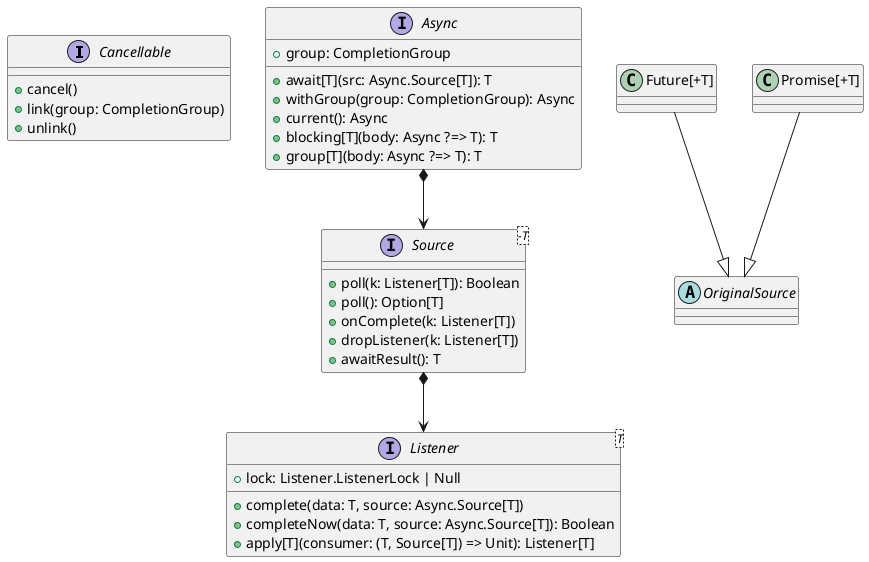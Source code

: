 @startuml gears-async-api
interface Cancellable {
    +cancel()
    +link(group: CompletionGroup)
    +unlink()
}

interface Async {
    +group: CompletionGroup
    +await[T](src: Async.Source[T]): T
    +withGroup(group: CompletionGroup): Async
    +current(): Async
    +blocking[T](body: Async ?=> T): T
    +group[T](body: Async ?=> T): T
}

interface Source<-T> {
    +poll(k: Listener[T]): Boolean
    +poll(): Option[T]
    +onComplete(k: Listener[T])
    +dropListener(k: Listener[T])
    +awaitResult(): T
}

Async *--> Source

interface Listener<T> {
    +lock: Listener.ListenerLock | Null
    +complete(data: T, source: Async.Source[T])
    +completeNow(data: T, source: Async.Source[T]): Boolean
    +apply[T](consumer: (T, Source[T]) => Unit): Listener[T]
}

Source *--> Listener

abstract class OriginalSource 
OriginalSource --|> Async.Source

class "Future[+T]" as Future {

}
class "Promise[+T]" as Promise {
}
Future --|> OriginalSource
Promise --|> OriginalSource

@enduml